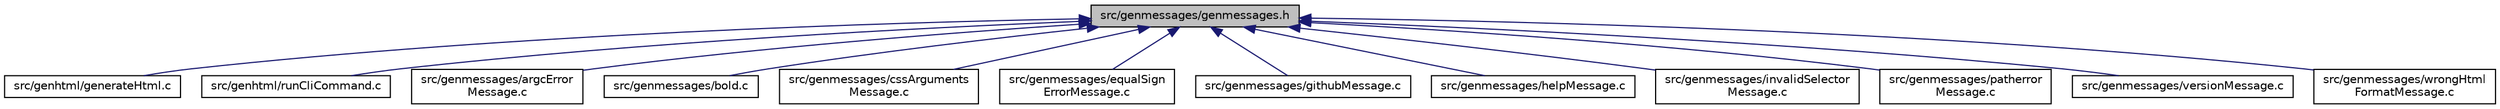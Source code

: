 digraph "src/genmessages/genmessages.h"
{
 // LATEX_PDF_SIZE
  edge [fontname="Helvetica",fontsize="10",labelfontname="Helvetica",labelfontsize="10"];
  node [fontname="Helvetica",fontsize="10",shape=record];
  Node1 [label="src/genmessages/genmessages.h",height=0.2,width=0.4,color="black", fillcolor="grey75", style="filled", fontcolor="black",tooltip=" "];
  Node1 -> Node2 [dir="back",color="midnightblue",fontsize="10",style="solid",fontname="Helvetica"];
  Node2 [label="src/genhtml/generateHtml.c",height=0.2,width=0.4,color="black", fillcolor="white", style="filled",URL="$d5/da3/generateHtml_8c.html",tooltip=" "];
  Node1 -> Node3 [dir="back",color="midnightblue",fontsize="10",style="solid",fontname="Helvetica"];
  Node3 [label="src/genhtml/runCliCommand.c",height=0.2,width=0.4,color="black", fillcolor="white", style="filled",URL="$d8/d32/runCliCommand_8c.html",tooltip=" "];
  Node1 -> Node4 [dir="back",color="midnightblue",fontsize="10",style="solid",fontname="Helvetica"];
  Node4 [label="src/genmessages/argcError\lMessage.c",height=0.2,width=0.4,color="black", fillcolor="white", style="filled",URL="$d9/d23/argcErrorMessage_8c.html",tooltip=" "];
  Node1 -> Node5 [dir="back",color="midnightblue",fontsize="10",style="solid",fontname="Helvetica"];
  Node5 [label="src/genmessages/bold.c",height=0.2,width=0.4,color="black", fillcolor="white", style="filled",URL="$d5/d79/bold_8c.html",tooltip=" "];
  Node1 -> Node6 [dir="back",color="midnightblue",fontsize="10",style="solid",fontname="Helvetica"];
  Node6 [label="src/genmessages/cssArguments\lMessage.c",height=0.2,width=0.4,color="black", fillcolor="white", style="filled",URL="$d8/d58/cssArgumentsMessage_8c.html",tooltip=" "];
  Node1 -> Node7 [dir="back",color="midnightblue",fontsize="10",style="solid",fontname="Helvetica"];
  Node7 [label="src/genmessages/equalSign\lErrorMessage.c",height=0.2,width=0.4,color="black", fillcolor="white", style="filled",URL="$d4/dd2/equalSignErrorMessage_8c.html",tooltip=" "];
  Node1 -> Node8 [dir="back",color="midnightblue",fontsize="10",style="solid",fontname="Helvetica"];
  Node8 [label="src/genmessages/githubMessage.c",height=0.2,width=0.4,color="black", fillcolor="white", style="filled",URL="$d6/df6/githubMessage_8c.html",tooltip=" "];
  Node1 -> Node9 [dir="back",color="midnightblue",fontsize="10",style="solid",fontname="Helvetica"];
  Node9 [label="src/genmessages/helpMessage.c",height=0.2,width=0.4,color="black", fillcolor="white", style="filled",URL="$df/de2/helpMessage_8c.html",tooltip=" "];
  Node1 -> Node10 [dir="back",color="midnightblue",fontsize="10",style="solid",fontname="Helvetica"];
  Node10 [label="src/genmessages/invalidSelector\lMessage.c",height=0.2,width=0.4,color="black", fillcolor="white", style="filled",URL="$df/d62/invalidSelectorMessage_8c.html",tooltip=" "];
  Node1 -> Node11 [dir="back",color="midnightblue",fontsize="10",style="solid",fontname="Helvetica"];
  Node11 [label="src/genmessages/patherror\lMessage.c",height=0.2,width=0.4,color="black", fillcolor="white", style="filled",URL="$df/d2a/patherrorMessage_8c.html",tooltip=" "];
  Node1 -> Node12 [dir="back",color="midnightblue",fontsize="10",style="solid",fontname="Helvetica"];
  Node12 [label="src/genmessages/versionMessage.c",height=0.2,width=0.4,color="black", fillcolor="white", style="filled",URL="$d9/d70/versionMessage_8c.html",tooltip=" "];
  Node1 -> Node13 [dir="back",color="midnightblue",fontsize="10",style="solid",fontname="Helvetica"];
  Node13 [label="src/genmessages/wrongHtml\lFormatMessage.c",height=0.2,width=0.4,color="black", fillcolor="white", style="filled",URL="$df/d45/wrongHtmlFormatMessage_8c.html",tooltip=" "];
}
